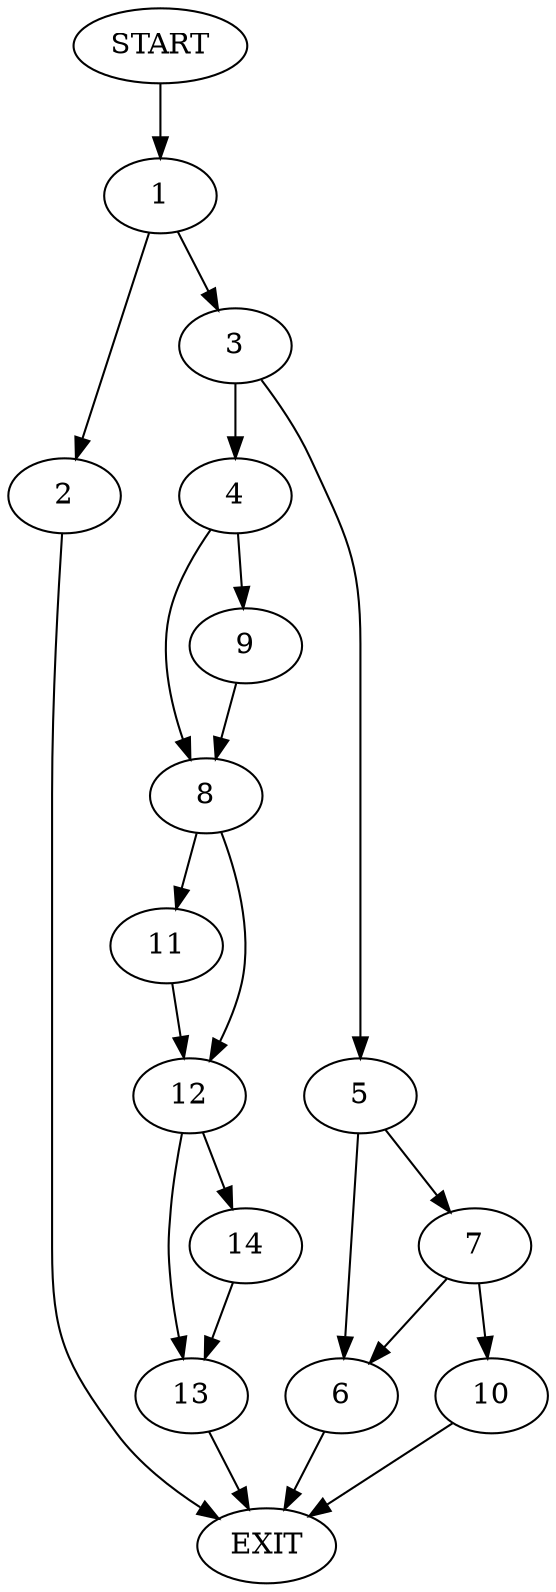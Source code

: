 digraph {
0 [label="START"]
15 [label="EXIT"]
0 -> 1
1 -> 2
1 -> 3
3 -> 4
3 -> 5
2 -> 15
5 -> 6
5 -> 7
4 -> 8
4 -> 9
6 -> 15
7 -> 10
7 -> 6
10 -> 15
9 -> 8
8 -> 11
8 -> 12
11 -> 12
12 -> 13
12 -> 14
14 -> 13
13 -> 15
}

